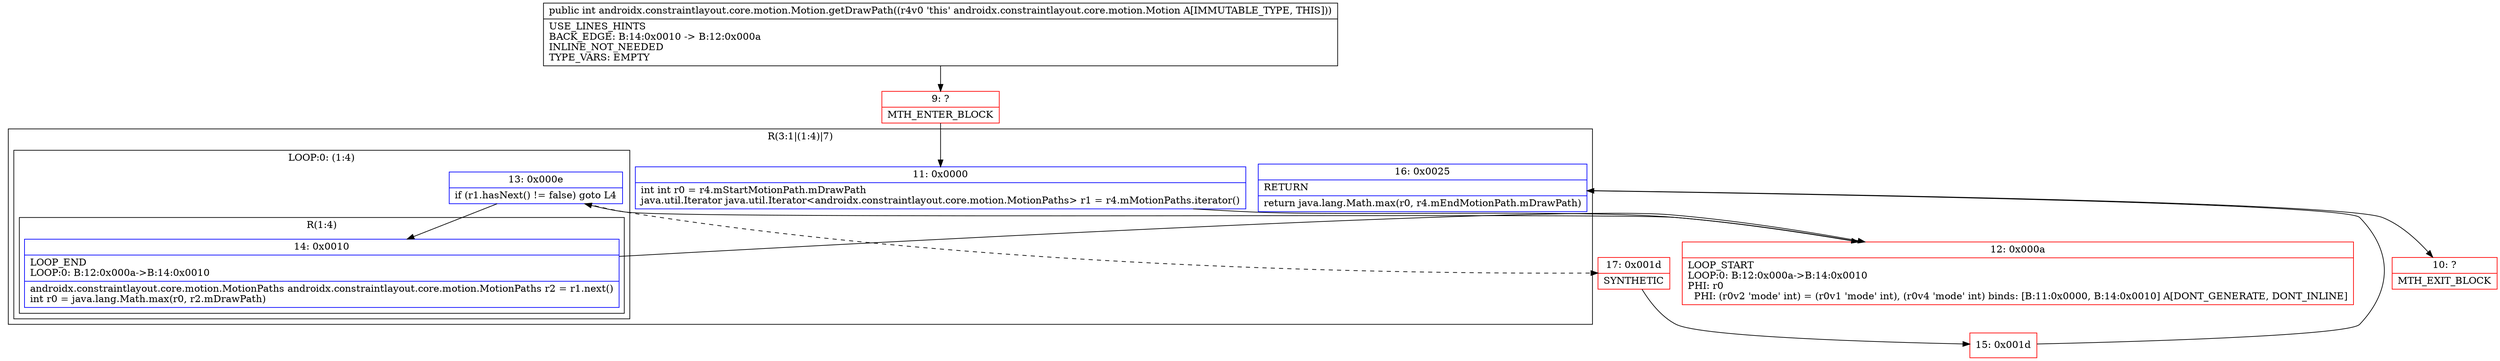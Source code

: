 digraph "CFG forandroidx.constraintlayout.core.motion.Motion.getDrawPath()I" {
subgraph cluster_Region_2134597384 {
label = "R(3:1|(1:4)|7)";
node [shape=record,color=blue];
Node_11 [shape=record,label="{11\:\ 0x0000|int int r0 = r4.mStartMotionPath.mDrawPath\ljava.util.Iterator java.util.Iterator\<androidx.constraintlayout.core.motion.MotionPaths\> r1 = r4.mMotionPaths.iterator()\l}"];
subgraph cluster_LoopRegion_1218107183 {
label = "LOOP:0: (1:4)";
node [shape=record,color=blue];
Node_13 [shape=record,label="{13\:\ 0x000e|if (r1.hasNext() != false) goto L4\l}"];
subgraph cluster_Region_458965096 {
label = "R(1:4)";
node [shape=record,color=blue];
Node_14 [shape=record,label="{14\:\ 0x0010|LOOP_END\lLOOP:0: B:12:0x000a\-\>B:14:0x0010\l|androidx.constraintlayout.core.motion.MotionPaths androidx.constraintlayout.core.motion.MotionPaths r2 = r1.next()\lint r0 = java.lang.Math.max(r0, r2.mDrawPath)\l}"];
}
}
Node_16 [shape=record,label="{16\:\ 0x0025|RETURN\l|return java.lang.Math.max(r0, r4.mEndMotionPath.mDrawPath)\l}"];
}
Node_9 [shape=record,color=red,label="{9\:\ ?|MTH_ENTER_BLOCK\l}"];
Node_12 [shape=record,color=red,label="{12\:\ 0x000a|LOOP_START\lLOOP:0: B:12:0x000a\-\>B:14:0x0010\lPHI: r0 \l  PHI: (r0v2 'mode' int) = (r0v1 'mode' int), (r0v4 'mode' int) binds: [B:11:0x0000, B:14:0x0010] A[DONT_GENERATE, DONT_INLINE]\l}"];
Node_17 [shape=record,color=red,label="{17\:\ 0x001d|SYNTHETIC\l}"];
Node_15 [shape=record,color=red,label="{15\:\ 0x001d}"];
Node_10 [shape=record,color=red,label="{10\:\ ?|MTH_EXIT_BLOCK\l}"];
MethodNode[shape=record,label="{public int androidx.constraintlayout.core.motion.Motion.getDrawPath((r4v0 'this' androidx.constraintlayout.core.motion.Motion A[IMMUTABLE_TYPE, THIS]))  | USE_LINES_HINTS\lBACK_EDGE: B:14:0x0010 \-\> B:12:0x000a\lINLINE_NOT_NEEDED\lTYPE_VARS: EMPTY\l}"];
MethodNode -> Node_9;Node_11 -> Node_12;
Node_13 -> Node_14;
Node_13 -> Node_17[style=dashed];
Node_14 -> Node_12;
Node_16 -> Node_10;
Node_9 -> Node_11;
Node_12 -> Node_13;
Node_17 -> Node_15;
Node_15 -> Node_16;
}

